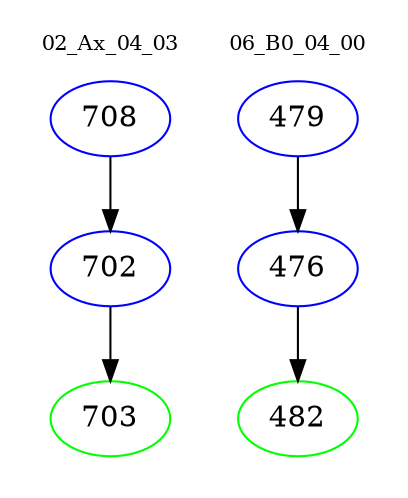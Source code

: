 digraph{
subgraph cluster_0 {
color = white
label = "02_Ax_04_03";
fontsize=10;
T0_708 [label="708", color="blue"]
T0_708 -> T0_702 [color="black"]
T0_702 [label="702", color="blue"]
T0_702 -> T0_703 [color="black"]
T0_703 [label="703", color="green"]
}
subgraph cluster_1 {
color = white
label = "06_B0_04_00";
fontsize=10;
T1_479 [label="479", color="blue"]
T1_479 -> T1_476 [color="black"]
T1_476 [label="476", color="blue"]
T1_476 -> T1_482 [color="black"]
T1_482 [label="482", color="green"]
}
}
